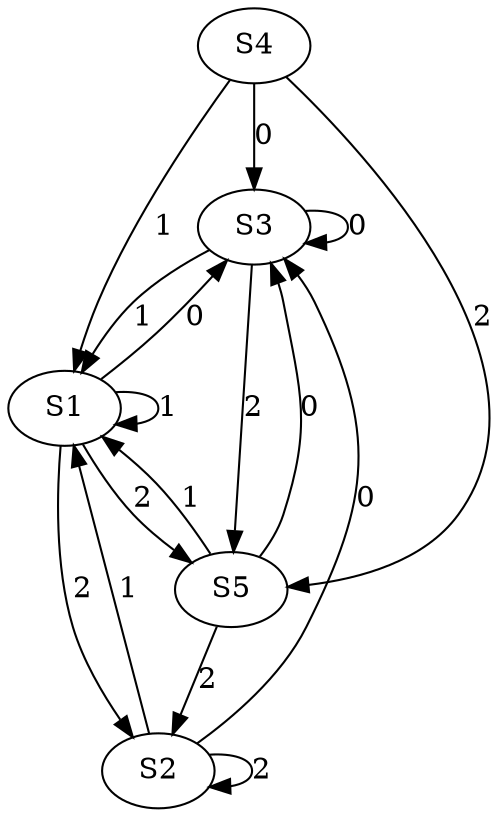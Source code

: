 strict digraph {
	S4 -> S3 [ label = 0 ];
	S3 -> S3 [ label = 0 ];
	S1 -> S3 [ label = 0 ];
	S5 -> S3 [ label = 0 ];
	S2 -> S3 [ label = 0 ];
	S4 -> S1 [ label = 1 ];
	S3 -> S1 [ label = 1 ];
	S1 -> S1 [ label = 1 ];
	S5 -> S1 [ label = 1 ];
	S2 -> S1 [ label = 1 ];
	S4 -> S5 [ label = 2 ];
	S3 -> S5 [ label = 2 ];
	S1 -> S5 [ label = 2 ];
	S1 -> S2 [ label = 2 ];
	S5 -> S2 [ label = 2 ];
	S2 -> S2 [ label = 2 ];
}